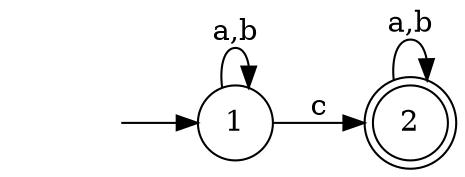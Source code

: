 digraph G {  
    rankdir="LR";
   0 [style = invis];
   1[shape = circle];
   2 [shape = doublecircle];
   0->1;
   1->1 [label="a,b"];
   1->2 [label="c"];
   2->2 [label="a,b"];
}